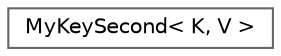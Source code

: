 digraph "类继承关系图"
{
 // LATEX_PDF_SIZE
  bgcolor="transparent";
  edge [fontname=Helvetica,fontsize=10,labelfontname=Helvetica,labelfontsize=10];
  node [fontname=Helvetica,fontsize=10,shape=box,height=0.2,width=0.4];
  rankdir="LR";
  Node0 [id="Node000000",label="MyKeySecond\< K, V \>",height=0.2,width=0.4,color="grey40", fillcolor="white", style="filled",URL="$struct_my_key_second.html",tooltip=" "];
}

